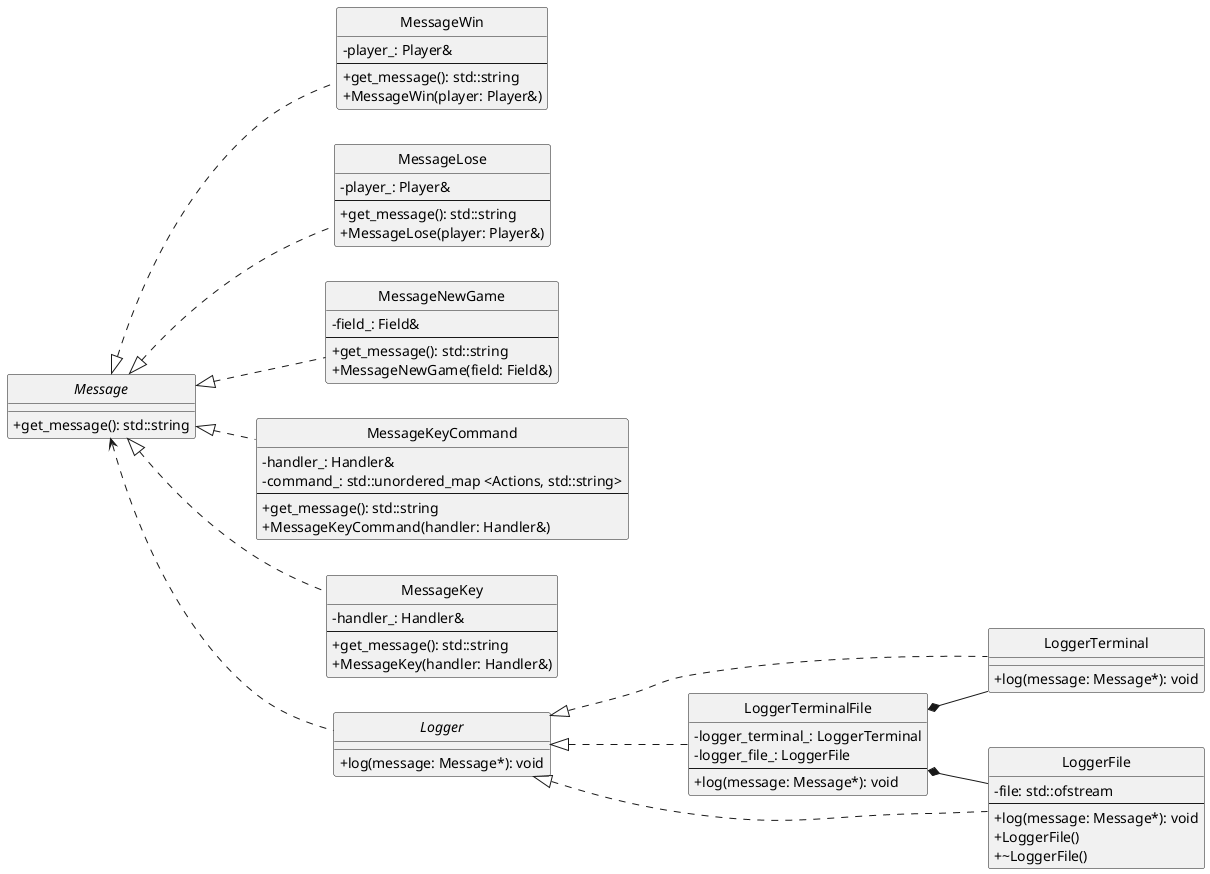 @startuml diagram_lb6

hide circle
skinparam classAttributeIconSize 0
left to right direction

abstract class Message {
    + get_message(): std::string
}

class MessageWin {
    - player_: Player&
    --
    + get_message(): std::string 
    + MessageWin(player: Player&)
}

class MessageLose {
    - player_: Player&
    --
    + get_message(): std::string 
    + MessageLose(player: Player&)
}

class MessageNewGame {
    - field_: Field&
    --
    + get_message(): std::string 
    + MessageNewGame(field: Field&) 
}

class MessageKeyCommand {
    - handler_: Handler&
    - command_: std::unordered_map <Actions, std::string>
    --
    + get_message(): std::string 
    + MessageKeyCommand(handler: Handler&) 
}

class MessageKey {
    - handler_: Handler&
    --
    + get_message(): std::string 
    + MessageKey(handler: Handler&) 
}

abstract class Logger {
    + log(message: Message*): void
}

class LoggerTerminal {
    + log(message: Message*): void
}

class LoggerFile {
    - file: std::ofstream
    --
    + log(message: Message*): void
    + LoggerFile()
    + ~LoggerFile()
}

class LoggerTerminalFile {
    - logger_terminal_: LoggerTerminal
    - logger_file_: LoggerFile
    --
    + log(message: Message*): void
}

Message <|.. MessageWin
Message <|.. MessageLose
Message <|.. MessageNewGame
Message <|.. MessageKeyCommand
Message <|.. MessageKey
Logger <|.. LoggerTerminal
Logger <|.. LoggerFile
Logger <|.. LoggerTerminalFile
Message <.. Logger
LoggerTerminalFile *-- LoggerTerminal
LoggerTerminalFile *-- LoggerFile


@enduml